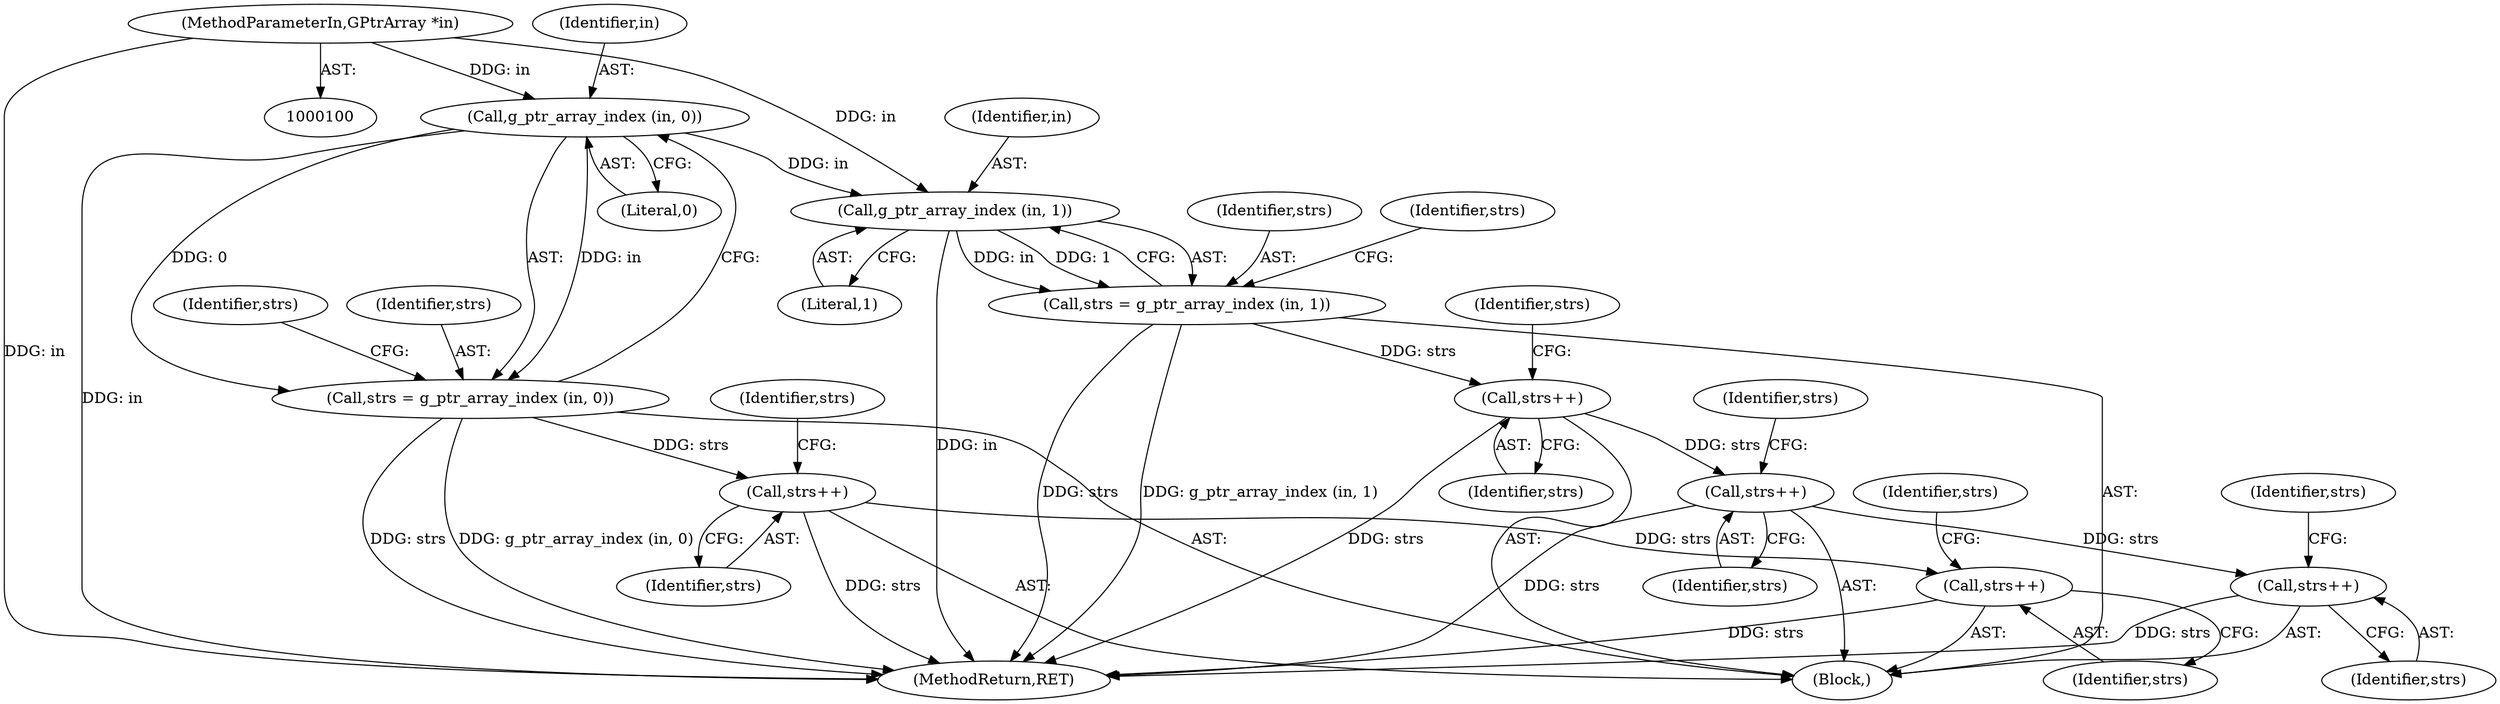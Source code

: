 digraph "1_dbus_9a6bce9b615abca6068348c1606ba8eaf13d9ae0_33@pointer" {
"1000125" [label="(Call,g_ptr_array_index (in, 0))"];
"1000102" [label="(MethodParameterIn,GPtrArray *in)"];
"1000123" [label="(Call,strs = g_ptr_array_index (in, 0))"];
"1000145" [label="(Call,strs++)"];
"1000164" [label="(Call,strs++)"];
"1000179" [label="(Call,g_ptr_array_index (in, 1))"];
"1000177" [label="(Call,strs = g_ptr_array_index (in, 1))"];
"1000199" [label="(Call,strs++)"];
"1000218" [label="(Call,strs++)"];
"1000237" [label="(Call,strs++)"];
"1000218" [label="(Call,strs++)"];
"1000146" [label="(Identifier,strs)"];
"1000178" [label="(Identifier,strs)"];
"1000181" [label="(Literal,1)"];
"1000177" [label="(Call,strs = g_ptr_array_index (in, 1))"];
"1000126" [label="(Identifier,in)"];
"1000224" [label="(Identifier,strs)"];
"1000127" [label="(Literal,0)"];
"1000186" [label="(Identifier,strs)"];
"1000145" [label="(Call,strs++)"];
"1000237" [label="(Call,strs++)"];
"1000123" [label="(Call,strs = g_ptr_array_index (in, 0))"];
"1000200" [label="(Identifier,strs)"];
"1000302" [label="(MethodReturn,RET)"];
"1000241" [label="(Identifier,strs)"];
"1000105" [label="(Block,)"];
"1000164" [label="(Call,strs++)"];
"1000151" [label="(Identifier,strs)"];
"1000102" [label="(MethodParameterIn,GPtrArray *in)"];
"1000168" [label="(Identifier,strs)"];
"1000199" [label="(Call,strs++)"];
"1000205" [label="(Identifier,strs)"];
"1000219" [label="(Identifier,strs)"];
"1000132" [label="(Identifier,strs)"];
"1000180" [label="(Identifier,in)"];
"1000125" [label="(Call,g_ptr_array_index (in, 0))"];
"1000179" [label="(Call,g_ptr_array_index (in, 1))"];
"1000124" [label="(Identifier,strs)"];
"1000165" [label="(Identifier,strs)"];
"1000238" [label="(Identifier,strs)"];
"1000125" -> "1000123"  [label="AST: "];
"1000125" -> "1000127"  [label="CFG: "];
"1000126" -> "1000125"  [label="AST: "];
"1000127" -> "1000125"  [label="AST: "];
"1000123" -> "1000125"  [label="CFG: "];
"1000125" -> "1000302"  [label="DDG: in"];
"1000125" -> "1000123"  [label="DDG: in"];
"1000125" -> "1000123"  [label="DDG: 0"];
"1000102" -> "1000125"  [label="DDG: in"];
"1000125" -> "1000179"  [label="DDG: in"];
"1000102" -> "1000100"  [label="AST: "];
"1000102" -> "1000302"  [label="DDG: in"];
"1000102" -> "1000179"  [label="DDG: in"];
"1000123" -> "1000105"  [label="AST: "];
"1000124" -> "1000123"  [label="AST: "];
"1000132" -> "1000123"  [label="CFG: "];
"1000123" -> "1000302"  [label="DDG: g_ptr_array_index (in, 0)"];
"1000123" -> "1000302"  [label="DDG: strs"];
"1000123" -> "1000145"  [label="DDG: strs"];
"1000145" -> "1000105"  [label="AST: "];
"1000145" -> "1000146"  [label="CFG: "];
"1000146" -> "1000145"  [label="AST: "];
"1000151" -> "1000145"  [label="CFG: "];
"1000145" -> "1000302"  [label="DDG: strs"];
"1000145" -> "1000164"  [label="DDG: strs"];
"1000164" -> "1000105"  [label="AST: "];
"1000164" -> "1000165"  [label="CFG: "];
"1000165" -> "1000164"  [label="AST: "];
"1000168" -> "1000164"  [label="CFG: "];
"1000164" -> "1000302"  [label="DDG: strs"];
"1000179" -> "1000177"  [label="AST: "];
"1000179" -> "1000181"  [label="CFG: "];
"1000180" -> "1000179"  [label="AST: "];
"1000181" -> "1000179"  [label="AST: "];
"1000177" -> "1000179"  [label="CFG: "];
"1000179" -> "1000302"  [label="DDG: in"];
"1000179" -> "1000177"  [label="DDG: in"];
"1000179" -> "1000177"  [label="DDG: 1"];
"1000177" -> "1000105"  [label="AST: "];
"1000178" -> "1000177"  [label="AST: "];
"1000186" -> "1000177"  [label="CFG: "];
"1000177" -> "1000302"  [label="DDG: strs"];
"1000177" -> "1000302"  [label="DDG: g_ptr_array_index (in, 1)"];
"1000177" -> "1000199"  [label="DDG: strs"];
"1000199" -> "1000105"  [label="AST: "];
"1000199" -> "1000200"  [label="CFG: "];
"1000200" -> "1000199"  [label="AST: "];
"1000205" -> "1000199"  [label="CFG: "];
"1000199" -> "1000302"  [label="DDG: strs"];
"1000199" -> "1000218"  [label="DDG: strs"];
"1000218" -> "1000105"  [label="AST: "];
"1000218" -> "1000219"  [label="CFG: "];
"1000219" -> "1000218"  [label="AST: "];
"1000224" -> "1000218"  [label="CFG: "];
"1000218" -> "1000302"  [label="DDG: strs"];
"1000218" -> "1000237"  [label="DDG: strs"];
"1000237" -> "1000105"  [label="AST: "];
"1000237" -> "1000238"  [label="CFG: "];
"1000238" -> "1000237"  [label="AST: "];
"1000241" -> "1000237"  [label="CFG: "];
"1000237" -> "1000302"  [label="DDG: strs"];
}
